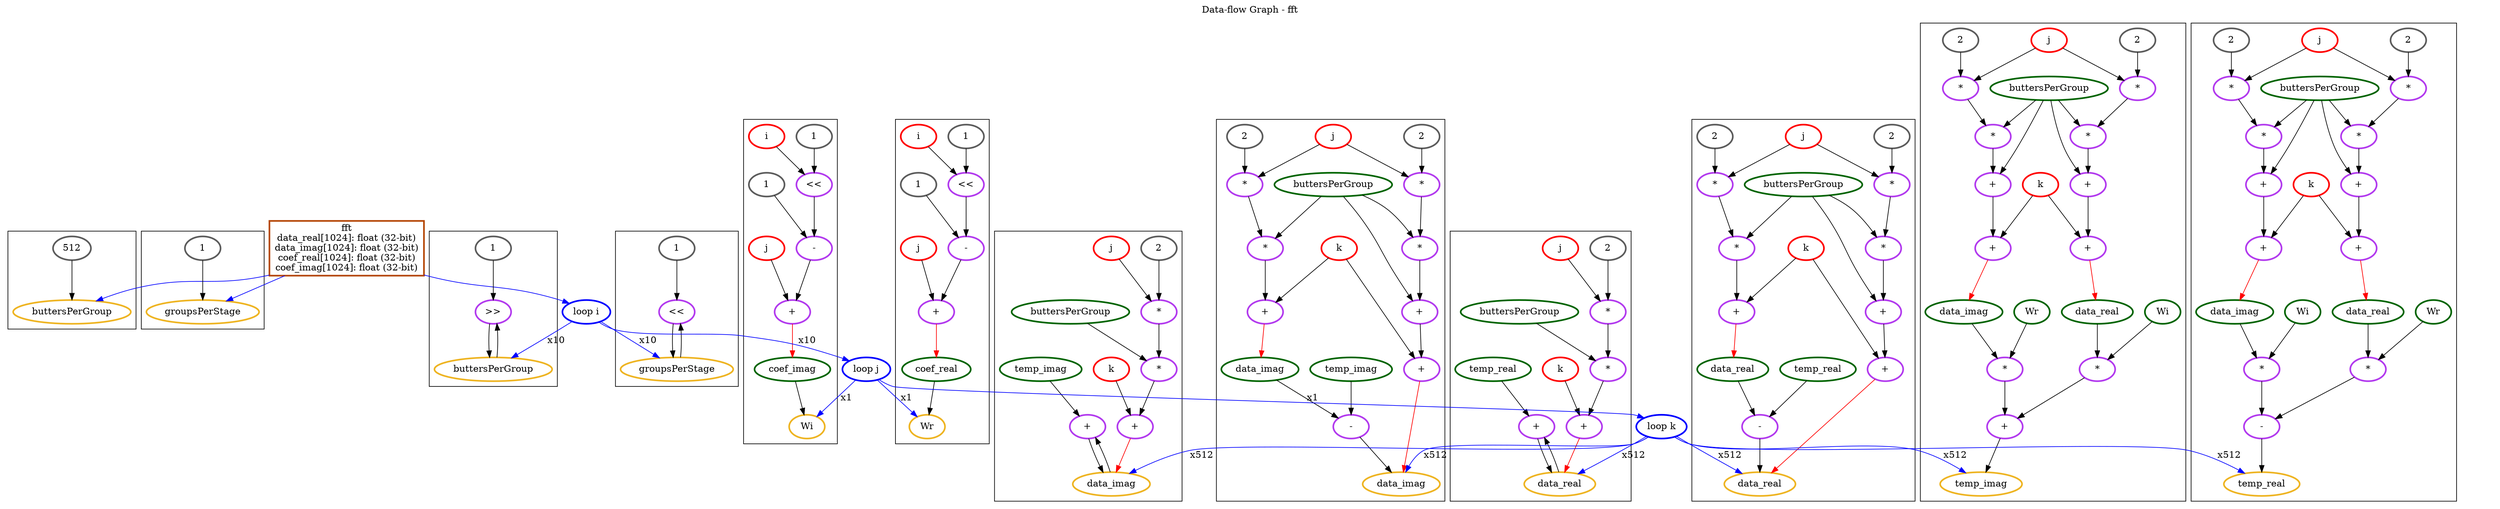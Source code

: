 Digraph G {
node [penwidth=2.5]
n1 [label="fft
data_real[1024]: float (32-bit)
data_imag[1024]: float (32-bit)
coef_real[1024]: float (32-bit)
coef_imag[1024]: float (32-bit)
" color="#b54707"shape="box"]
subgraph cluster12{
n144 [label=">>" color="darkorchid2"]
n145 [label="buttersPerGroup" color="goldenrod2"]
n146 [label="1" color="gray36"]
}
subgraph cluster11{
n141 [label="<<" color="darkorchid2"]
n142 [label="groupsPerStage" color="goldenrod2"]
n143 [label="1" color="gray36"]
}
subgraph cluster10{
n131 [label="+" color="darkorchid2"]
n132 [label="data_imag" color="goldenrod2"]
n133 [label="+" color="darkorchid2"]
n134 [label="*" color="darkorchid2"]
n135 [label="*" color="darkorchid2"]
n136 [label="2" color="gray36"]
n137 [label="j" color="red"]
n138 [label="buttersPerGroup" color="darkgreen"]
n139 [label="k" color="red"]
n140 [label="temp_imag" color="darkgreen"]
}
subgraph cluster9{
n111 [label="data_imag" color="goldenrod2"]
n112 [label="+" color="darkorchid2"]
n113 [label="+" color="darkorchid2"]
n114 [label="*" color="darkorchid2"]
n115 [label="*" color="darkorchid2"]
n116 [label="2" color="gray36"]
n117 [label="j" color="red"]
n118 [label="buttersPerGroup" color="darkgreen"]
n120 [label="k" color="red"]
n121 [label="-" color="darkorchid2"]
n122 [label="data_imag" color="darkgreen"]
n123 [label="+" color="darkorchid2"]
n124 [label="*" color="darkorchid2"]
n125 [label="*" color="darkorchid2"]
n126 [label="2" color="gray36"]
n130 [label="temp_imag" color="darkgreen"]
}
subgraph cluster8{
n101 [label="+" color="darkorchid2"]
n102 [label="data_real" color="goldenrod2"]
n103 [label="+" color="darkorchid2"]
n104 [label="*" color="darkorchid2"]
n105 [label="*" color="darkorchid2"]
n106 [label="2" color="gray36"]
n107 [label="j" color="red"]
n108 [label="buttersPerGroup" color="darkgreen"]
n109 [label="k" color="red"]
n110 [label="temp_real" color="darkgreen"]
}
subgraph cluster7{
n81 [label="data_real" color="goldenrod2"]
n82 [label="+" color="darkorchid2"]
n83 [label="+" color="darkorchid2"]
n84 [label="*" color="darkorchid2"]
n85 [label="*" color="darkorchid2"]
n86 [label="2" color="gray36"]
n87 [label="j" color="red"]
n88 [label="buttersPerGroup" color="darkgreen"]
n90 [label="k" color="red"]
n91 [label="-" color="darkorchid2"]
n92 [label="data_real" color="darkgreen"]
n93 [label="+" color="darkorchid2"]
n94 [label="*" color="darkorchid2"]
n95 [label="*" color="darkorchid2"]
n96 [label="2" color="gray36"]
n100 [label="temp_real" color="darkgreen"]
}
subgraph cluster6{
n55 [label="temp_imag" color="goldenrod2"]
n56 [label="+" color="darkorchid2"]
n57 [label="*" color="darkorchid2"]
n58 [label="Wi" color="darkgreen"]
n59 [label="data_real" color="darkgreen"]
n60 [label="+" color="darkorchid2"]
n61 [label="+" color="darkorchid2"]
n62 [label="*" color="darkorchid2"]
n63 [label="*" color="darkorchid2"]
n64 [label="2" color="gray36"]
n65 [label="j" color="red"]
n66 [label="buttersPerGroup" color="darkgreen"]
n68 [label="k" color="red"]
n69 [label="*" color="darkorchid2"]
n70 [label="Wr" color="darkgreen"]
n71 [label="data_imag" color="darkgreen"]
n72 [label="+" color="darkorchid2"]
n73 [label="+" color="darkorchid2"]
n74 [label="*" color="darkorchid2"]
n75 [label="*" color="darkorchid2"]
n76 [label="2" color="gray36"]
}
subgraph cluster5{
n29 [label="temp_real" color="goldenrod2"]
n30 [label="-" color="darkorchid2"]
n31 [label="*" color="darkorchid2"]
n32 [label="Wr" color="darkgreen"]
n33 [label="data_real" color="darkgreen"]
n34 [label="+" color="darkorchid2"]
n35 [label="+" color="darkorchid2"]
n36 [label="*" color="darkorchid2"]
n37 [label="*" color="darkorchid2"]
n38 [label="2" color="gray36"]
n39 [label="j" color="red"]
n40 [label="buttersPerGroup" color="darkgreen"]
n42 [label="k" color="red"]
n43 [label="*" color="darkorchid2"]
n44 [label="Wi" color="darkgreen"]
n45 [label="data_imag" color="darkgreen"]
n46 [label="+" color="darkorchid2"]
n47 [label="+" color="darkorchid2"]
n48 [label="*" color="darkorchid2"]
n49 [label="*" color="darkorchid2"]
n50 [label="2" color="gray36"]
}
subgraph cluster4{
n19 [label="Wi" color="goldenrod2"]
n20 [label="coef_imag" color="darkgreen"]
n21 [label="+" color="darkorchid2"]
n22 [label="-" color="darkorchid2"]
n23 [label="<<" color="darkorchid2"]
n24 [label="1" color="gray36"]
n25 [label="i" color="red"]
n26 [label="1" color="gray36"]
n27 [label="j" color="red"]
}
subgraph cluster3{
n10 [label="Wr" color="goldenrod2"]
n11 [label="coef_real" color="darkgreen"]
n12 [label="+" color="darkorchid2"]
n13 [label="-" color="darkorchid2"]
n14 [label="<<" color="darkorchid2"]
n15 [label="1" color="gray36"]
n16 [label="i" color="red"]
n17 [label="1" color="gray36"]
n18 [label="j" color="red"]
}
subgraph cluster2{
n5 [label="buttersPerGroup" color="goldenrod2"]
n7 [label="512" color="gray36"]
}
subgraph cluster1{
n2 [label="groupsPerStage" color="goldenrod2"]
n4 [label="1" color="gray36"]
}
subgraph cluster0{
}
n0 [label="" color="white"]
n1 [label="fft
data_real[1024]: float (32-bit)
data_imag[1024]: float (32-bit)
coef_real[1024]: float (32-bit)
coef_imag[1024]: float (32-bit)
" color="#b54707"shape="box"]
n8 [label="loop i" color="blue1"]
n9 [label="loop j" color="blue1"]
n28 [label="loop k" color="blue1"]
n4 -> n2 [label="", color=black]
n7 -> n5 [label="", color=black]
n15 -> n14 [label="", color=black]
n16 -> n14 [label="", color=black]
n14 -> n13 [label="", color=black]
n17 -> n13 [label="", color=black]
n13 -> n12 [label="", color=black]
n18 -> n12 [label="", color=black]
n12 -> n11 [label="", color=red]
n11 -> n10 [label="", color=black]
n24 -> n23 [label="", color=black]
n25 -> n23 [label="", color=black]
n23 -> n22 [label="", color=black]
n26 -> n22 [label="", color=black]
n22 -> n21 [label="", color=black]
n27 -> n21 [label="", color=black]
n21 -> n20 [label="", color=red]
n20 -> n19 [label="", color=black]
n38 -> n37 [label="", color=black]
n39 -> n37 [label="", color=black]
n37 -> n36 [label="", color=black]
n40 -> n36 [label="", color=black]
n36 -> n35 [label="", color=black]
n40 -> n35 [label="", color=black]
n35 -> n34 [label="", color=black]
n42 -> n34 [label="", color=black]
n34 -> n33 [label="", color=red]
n32 -> n31 [label="", color=black]
n33 -> n31 [label="", color=black]
n50 -> n49 [label="", color=black]
n39 -> n49 [label="", color=black]
n49 -> n48 [label="", color=black]
n40 -> n48 [label="", color=black]
n48 -> n47 [label="", color=black]
n40 -> n47 [label="", color=black]
n47 -> n46 [label="", color=black]
n42 -> n46 [label="", color=black]
n46 -> n45 [label="", color=red]
n44 -> n43 [label="", color=black]
n45 -> n43 [label="", color=black]
n31 -> n30 [label="", color=black]
n43 -> n30 [label="", color=black]
n30 -> n29 [label="", color=black]
n64 -> n63 [label="", color=black]
n65 -> n63 [label="", color=black]
n63 -> n62 [label="", color=black]
n66 -> n62 [label="", color=black]
n62 -> n61 [label="", color=black]
n66 -> n61 [label="", color=black]
n61 -> n60 [label="", color=black]
n68 -> n60 [label="", color=black]
n60 -> n59 [label="", color=red]
n58 -> n57 [label="", color=black]
n59 -> n57 [label="", color=black]
n76 -> n75 [label="", color=black]
n65 -> n75 [label="", color=black]
n75 -> n74 [label="", color=black]
n66 -> n74 [label="", color=black]
n74 -> n73 [label="", color=black]
n66 -> n73 [label="", color=black]
n73 -> n72 [label="", color=black]
n68 -> n72 [label="", color=black]
n72 -> n71 [label="", color=red]
n70 -> n69 [label="", color=black]
n71 -> n69 [label="", color=black]
n57 -> n56 [label="", color=black]
n69 -> n56 [label="", color=black]
n56 -> n55 [label="", color=black]
n86 -> n85 [label="", color=black]
n87 -> n85 [label="", color=black]
n85 -> n84 [label="", color=black]
n88 -> n84 [label="", color=black]
n84 -> n83 [label="", color=black]
n88 -> n83 [label="", color=black]
n83 -> n82 [label="", color=black]
n90 -> n82 [label="", color=black]
n82 -> n81 [label="", color=red]
n96 -> n95 [label="", color=black]
n87 -> n95 [label="", color=black]
n95 -> n94 [label="", color=black]
n88 -> n94 [label="", color=black]
n94 -> n93 [label="", color=black]
n90 -> n93 [label="", color=black]
n93 -> n92 [label="", color=red]
n92 -> n91 [label="", color=black]
n100 -> n91 [label="", color=black]
n91 -> n81 [label="", color=black]
n106 -> n105 [label="", color=black]
n107 -> n105 [label="", color=black]
n105 -> n104 [label="", color=black]
n108 -> n104 [label="", color=black]
n104 -> n103 [label="", color=black]
n109 -> n103 [label="", color=black]
n103 -> n102 [label="", color=red]
n110 -> n101 [label="", color=black]
n102 -> n101 [label="", color=black]
n101 -> n102 [label="", color=black]
n116 -> n115 [label="", color=black]
n117 -> n115 [label="", color=black]
n115 -> n114 [label="", color=black]
n118 -> n114 [label="", color=black]
n114 -> n113 [label="", color=black]
n118 -> n113 [label="", color=black]
n113 -> n112 [label="", color=black]
n120 -> n112 [label="", color=black]
n112 -> n111 [label="", color=red]
n126 -> n125 [label="", color=black]
n117 -> n125 [label="", color=black]
n125 -> n124 [label="", color=black]
n118 -> n124 [label="", color=black]
n124 -> n123 [label="", color=black]
n120 -> n123 [label="", color=black]
n123 -> n122 [label="", color=red]
n122 -> n121 [label="", color=black]
n130 -> n121 [label="", color=black]
n121 -> n111 [label="", color=black]
n136 -> n135 [label="", color=black]
n137 -> n135 [label="", color=black]
n135 -> n134 [label="", color=black]
n138 -> n134 [label="", color=black]
n134 -> n133 [label="", color=black]
n139 -> n133 [label="", color=black]
n133 -> n132 [label="", color=red]
n140 -> n131 [label="", color=black]
n132 -> n131 [label="", color=black]
n131 -> n132 [label="", color=black]
n28 -> n29 [label="x512", color=blue]
n28 -> n55 [label="x512", color=blue]
n28 -> n81 [label="x512", color=blue]
n28 -> n102 [label="x512", color=blue]
n28 -> n111 [label="x512", color=blue]
n28 -> n132 [label="x512", color=blue]
n9 -> n10 [label="x1", color=blue]
n9 -> n19 [label="x1", color=blue]
n9 -> n28 [label="x1", color=blue]
n143 -> n141 [label="", color=black]
n142 -> n141 [label="", color=black]
n141 -> n142 [label="", color=black]
n146 -> n144 [label="", color=black]
n145 -> n144 [label="", color=black]
n144 -> n145 [label="", color=black]
n8 -> n9 [label="x10", color=blue]
n8 -> n142 [label="x10", color=blue]
n8 -> n145 [label="x10", color=blue]
n1 -> n2 [label="", color=blue]
n1 -> n5 [label="", color=blue]
n1 -> n8 [label="", color=blue]
labelloc="t"
label="Data-flow Graph - fft"
}